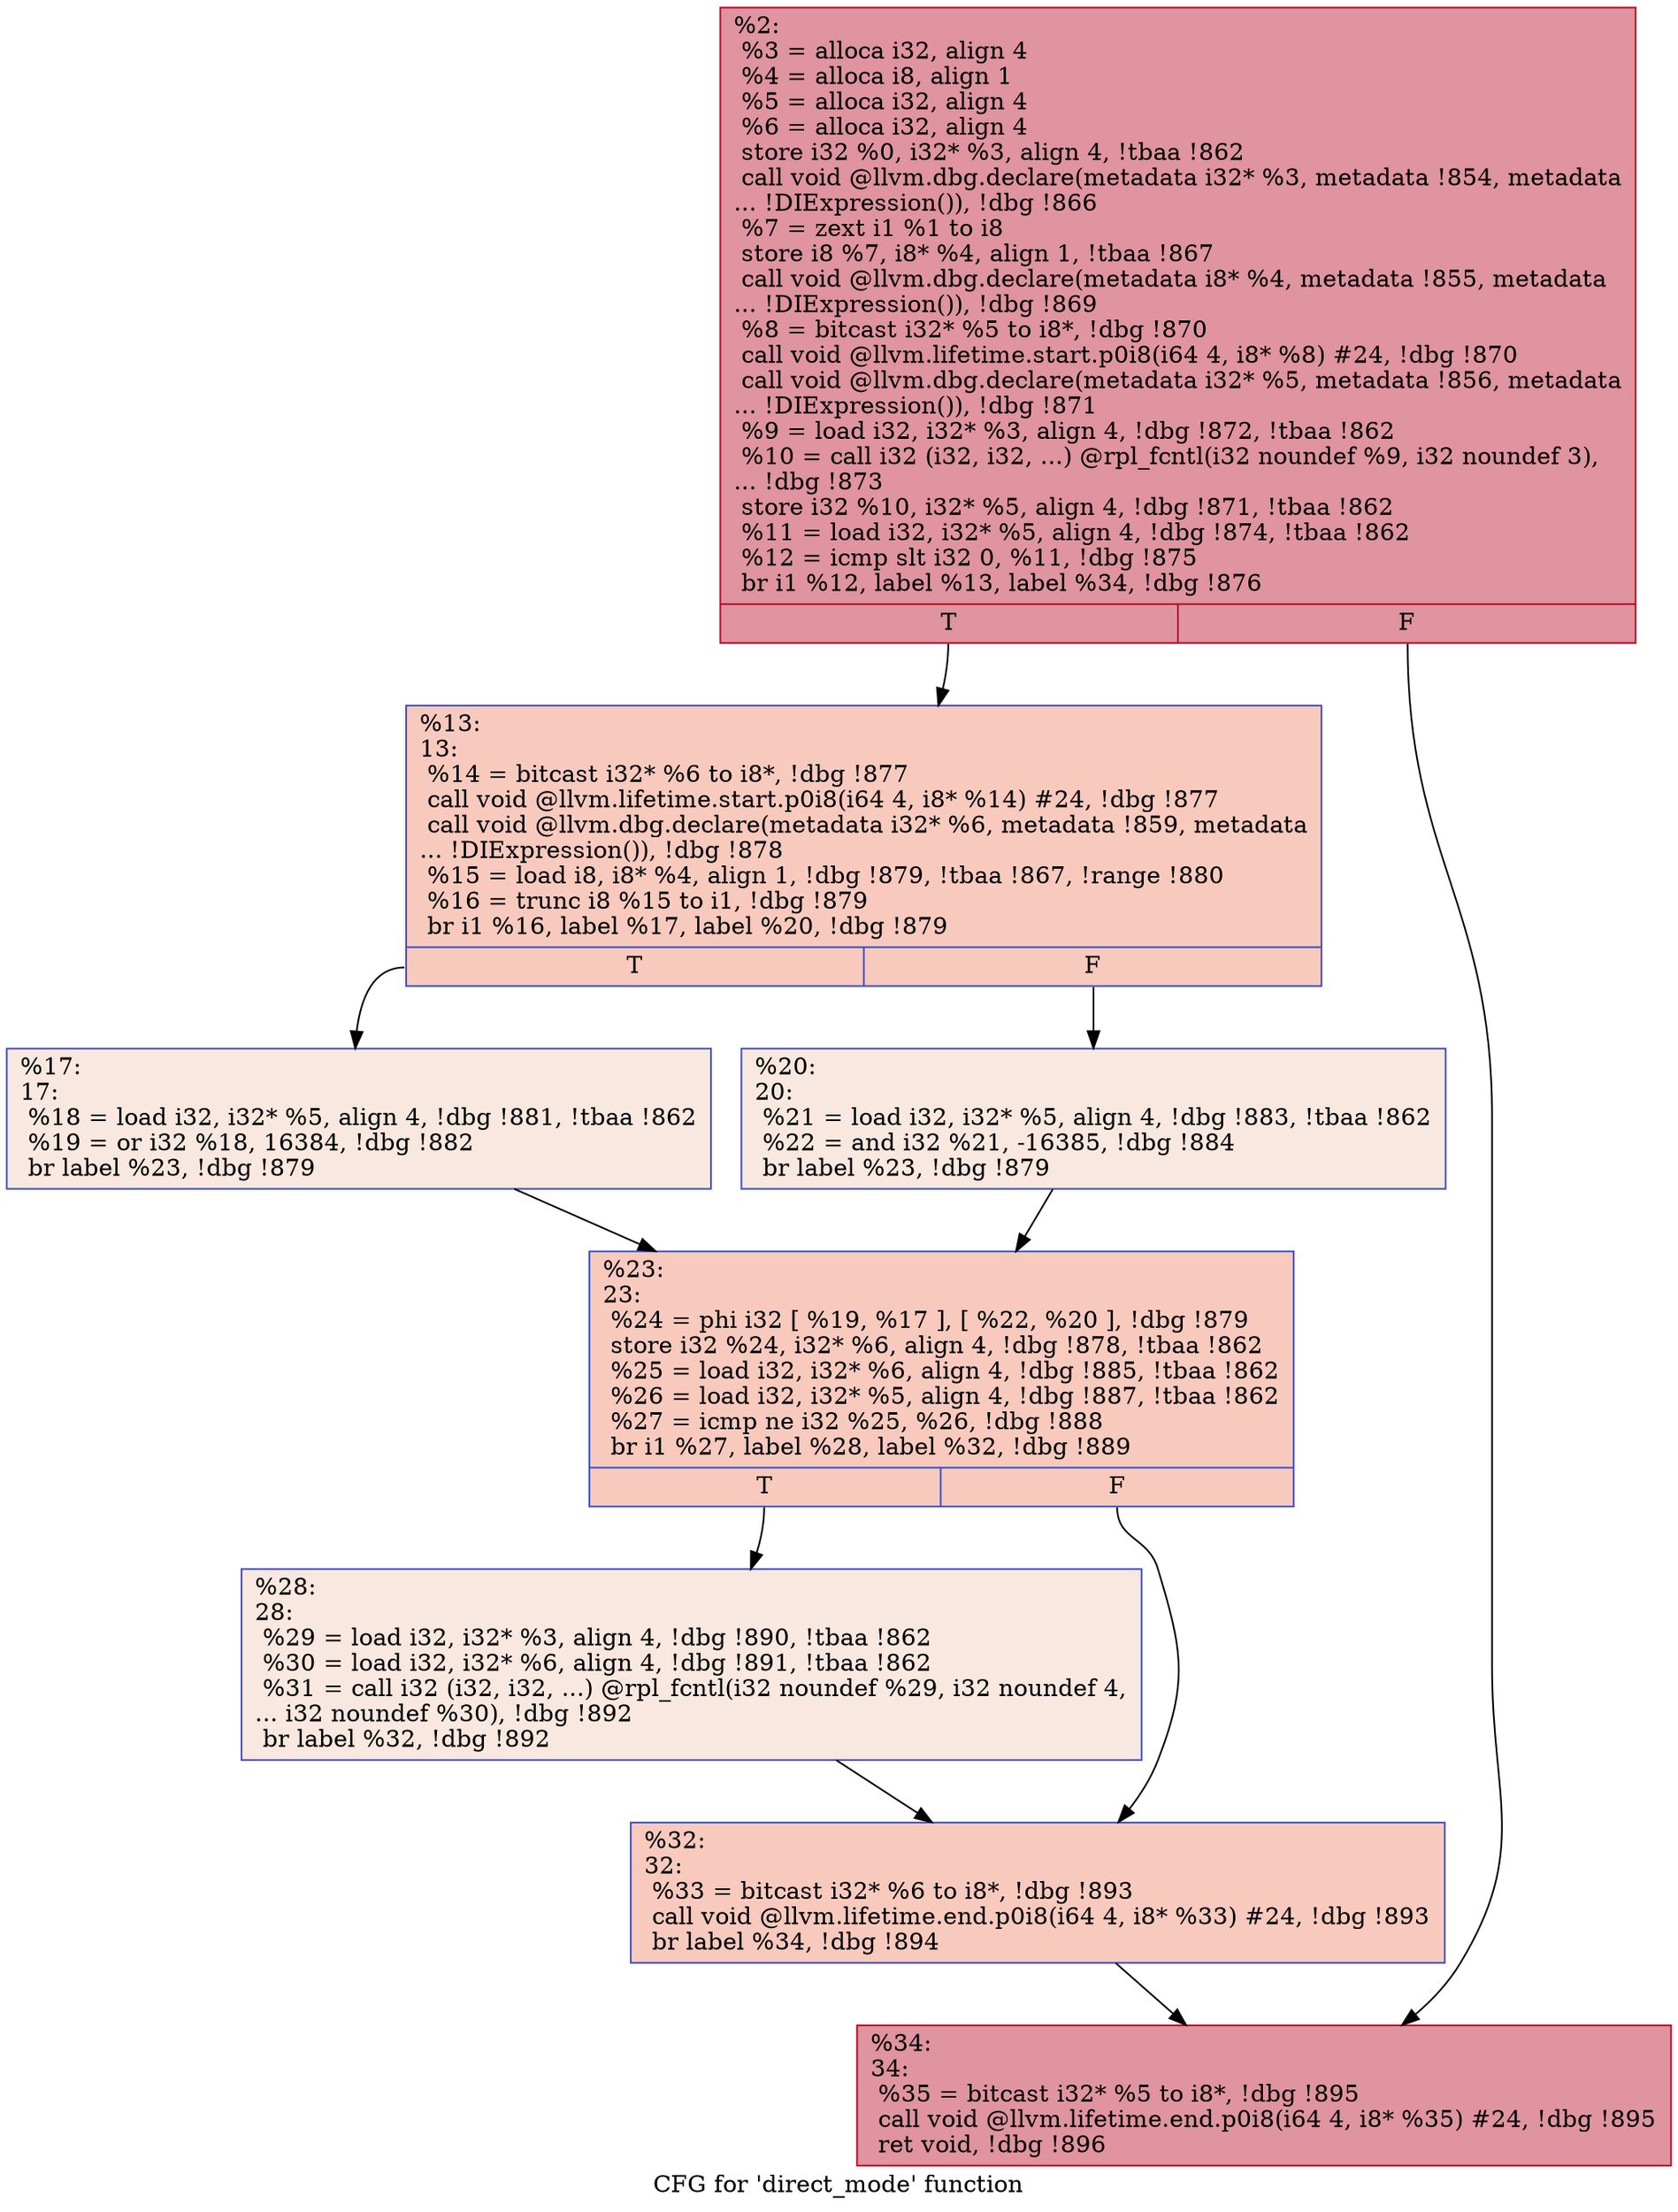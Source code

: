 digraph "CFG for 'direct_mode' function" {
	label="CFG for 'direct_mode' function";

	Node0x235d720 [shape=record,color="#b70d28ff", style=filled, fillcolor="#b70d2870",label="{%2:\l  %3 = alloca i32, align 4\l  %4 = alloca i8, align 1\l  %5 = alloca i32, align 4\l  %6 = alloca i32, align 4\l  store i32 %0, i32* %3, align 4, !tbaa !862\l  call void @llvm.dbg.declare(metadata i32* %3, metadata !854, metadata\l... !DIExpression()), !dbg !866\l  %7 = zext i1 %1 to i8\l  store i8 %7, i8* %4, align 1, !tbaa !867\l  call void @llvm.dbg.declare(metadata i8* %4, metadata !855, metadata\l... !DIExpression()), !dbg !869\l  %8 = bitcast i32* %5 to i8*, !dbg !870\l  call void @llvm.lifetime.start.p0i8(i64 4, i8* %8) #24, !dbg !870\l  call void @llvm.dbg.declare(metadata i32* %5, metadata !856, metadata\l... !DIExpression()), !dbg !871\l  %9 = load i32, i32* %3, align 4, !dbg !872, !tbaa !862\l  %10 = call i32 (i32, i32, ...) @rpl_fcntl(i32 noundef %9, i32 noundef 3),\l... !dbg !873\l  store i32 %10, i32* %5, align 4, !dbg !871, !tbaa !862\l  %11 = load i32, i32* %5, align 4, !dbg !874, !tbaa !862\l  %12 = icmp slt i32 0, %11, !dbg !875\l  br i1 %12, label %13, label %34, !dbg !876\l|{<s0>T|<s1>F}}"];
	Node0x235d720:s0 -> Node0x235d770;
	Node0x235d720:s1 -> Node0x235d950;
	Node0x235d770 [shape=record,color="#3d50c3ff", style=filled, fillcolor="#ef886b70",label="{%13:\l13:                                               \l  %14 = bitcast i32* %6 to i8*, !dbg !877\l  call void @llvm.lifetime.start.p0i8(i64 4, i8* %14) #24, !dbg !877\l  call void @llvm.dbg.declare(metadata i32* %6, metadata !859, metadata\l... !DIExpression()), !dbg !878\l  %15 = load i8, i8* %4, align 1, !dbg !879, !tbaa !867, !range !880\l  %16 = trunc i8 %15 to i1, !dbg !879\l  br i1 %16, label %17, label %20, !dbg !879\l|{<s0>T|<s1>F}}"];
	Node0x235d770:s0 -> Node0x235d7c0;
	Node0x235d770:s1 -> Node0x235d810;
	Node0x235d7c0 [shape=record,color="#3d50c3ff", style=filled, fillcolor="#f1ccb870",label="{%17:\l17:                                               \l  %18 = load i32, i32* %5, align 4, !dbg !881, !tbaa !862\l  %19 = or i32 %18, 16384, !dbg !882\l  br label %23, !dbg !879\l}"];
	Node0x235d7c0 -> Node0x235d860;
	Node0x235d810 [shape=record,color="#3d50c3ff", style=filled, fillcolor="#f1ccb870",label="{%20:\l20:                                               \l  %21 = load i32, i32* %5, align 4, !dbg !883, !tbaa !862\l  %22 = and i32 %21, -16385, !dbg !884\l  br label %23, !dbg !879\l}"];
	Node0x235d810 -> Node0x235d860;
	Node0x235d860 [shape=record,color="#3d50c3ff", style=filled, fillcolor="#ef886b70",label="{%23:\l23:                                               \l  %24 = phi i32 [ %19, %17 ], [ %22, %20 ], !dbg !879\l  store i32 %24, i32* %6, align 4, !dbg !878, !tbaa !862\l  %25 = load i32, i32* %6, align 4, !dbg !885, !tbaa !862\l  %26 = load i32, i32* %5, align 4, !dbg !887, !tbaa !862\l  %27 = icmp ne i32 %25, %26, !dbg !888\l  br i1 %27, label %28, label %32, !dbg !889\l|{<s0>T|<s1>F}}"];
	Node0x235d860:s0 -> Node0x235d8b0;
	Node0x235d860:s1 -> Node0x235d900;
	Node0x235d8b0 [shape=record,color="#3d50c3ff", style=filled, fillcolor="#f1ccb870",label="{%28:\l28:                                               \l  %29 = load i32, i32* %3, align 4, !dbg !890, !tbaa !862\l  %30 = load i32, i32* %6, align 4, !dbg !891, !tbaa !862\l  %31 = call i32 (i32, i32, ...) @rpl_fcntl(i32 noundef %29, i32 noundef 4,\l... i32 noundef %30), !dbg !892\l  br label %32, !dbg !892\l}"];
	Node0x235d8b0 -> Node0x235d900;
	Node0x235d900 [shape=record,color="#3d50c3ff", style=filled, fillcolor="#ef886b70",label="{%32:\l32:                                               \l  %33 = bitcast i32* %6 to i8*, !dbg !893\l  call void @llvm.lifetime.end.p0i8(i64 4, i8* %33) #24, !dbg !893\l  br label %34, !dbg !894\l}"];
	Node0x235d900 -> Node0x235d950;
	Node0x235d950 [shape=record,color="#b70d28ff", style=filled, fillcolor="#b70d2870",label="{%34:\l34:                                               \l  %35 = bitcast i32* %5 to i8*, !dbg !895\l  call void @llvm.lifetime.end.p0i8(i64 4, i8* %35) #24, !dbg !895\l  ret void, !dbg !896\l}"];
}
